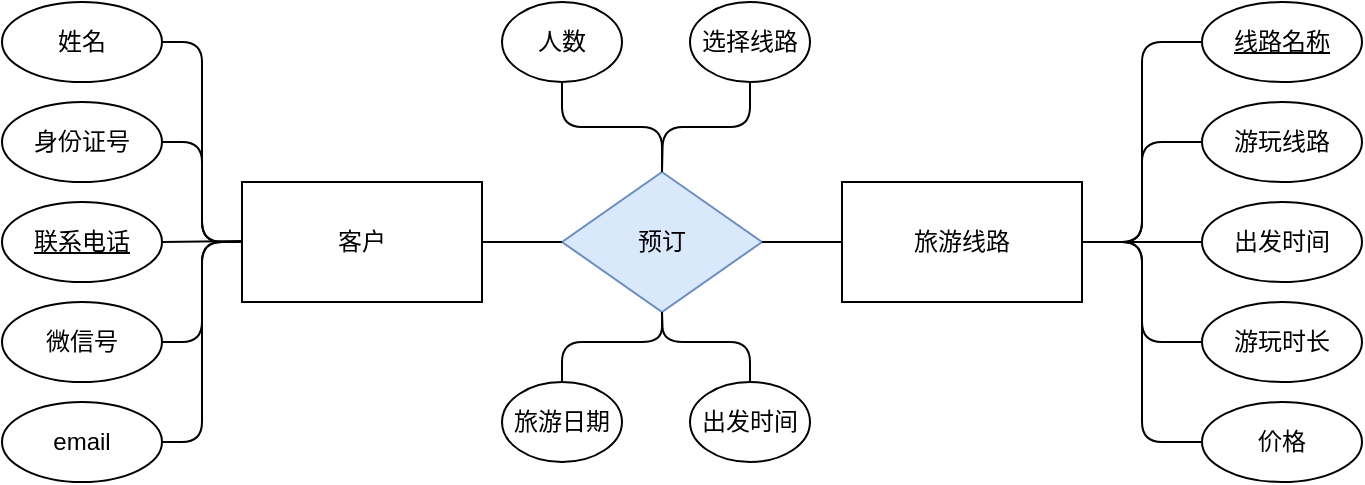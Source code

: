 <mxfile version="18.0.2" type="github">
  <diagram id="EvkQwfIg-MTEZzp14lQZ" name="Page-1">
    <mxGraphModel dx="794" dy="559" grid="1" gridSize="10" guides="1" tooltips="1" connect="1" arrows="1" fold="1" page="1" pageScale="1" pageWidth="827" pageHeight="1169" math="0" shadow="0">
      <root>
        <mxCell id="0" />
        <mxCell id="1" parent="0" />
        <mxCell id="Ln0eg7T7kSujkwBYKmI1-4" value="客户" style="rounded=0;whiteSpace=wrap;html=1;sketch=0;" parent="1" vertex="1">
          <mxGeometry x="190" y="255" width="120" height="60" as="geometry" />
        </mxCell>
        <mxCell id="Ln0eg7T7kSujkwBYKmI1-5" value="预订" style="rhombus;whiteSpace=wrap;html=1;rounded=0;sketch=0;fillColor=#dae8fc;strokeColor=#6c8ebf;" parent="1" vertex="1">
          <mxGeometry x="350" y="250" width="100" height="70" as="geometry" />
        </mxCell>
        <mxCell id="Ln0eg7T7kSujkwBYKmI1-8" value="" style="endArrow=none;html=1;rounded=1;sketch=0;curved=0;entryX=0;entryY=0.5;entryDx=0;entryDy=0;exitX=1;exitY=0.5;exitDx=0;exitDy=0;" parent="1" source="Ln0eg7T7kSujkwBYKmI1-4" target="Ln0eg7T7kSujkwBYKmI1-5" edge="1">
          <mxGeometry width="50" height="50" relative="1" as="geometry">
            <mxPoint x="390" y="325" as="sourcePoint" />
            <mxPoint x="440" y="275" as="targetPoint" />
          </mxGeometry>
        </mxCell>
        <mxCell id="Ln0eg7T7kSujkwBYKmI1-9" value="" style="endArrow=none;html=1;rounded=1;sketch=0;curved=0;exitX=1;exitY=0.5;exitDx=0;exitDy=0;startArrow=none;" parent="1" source="Ln0eg7T7kSujkwBYKmI1-6" edge="1">
          <mxGeometry width="50" height="50" relative="1" as="geometry">
            <mxPoint x="464" y="284.5" as="sourcePoint" />
            <mxPoint x="530" y="285" as="targetPoint" />
          </mxGeometry>
        </mxCell>
        <mxCell id="eUEyjkygyPjynnSKD_J5-10" style="edgeStyle=orthogonalEdgeStyle;curved=0;rounded=1;sketch=0;orthogonalLoop=1;jettySize=auto;html=1;exitX=0;exitY=0.5;exitDx=0;exitDy=0;entryX=1;entryY=0.5;entryDx=0;entryDy=0;endArrow=none;endFill=0;" edge="1" parent="1" source="eUEyjkygyPjynnSKD_J5-1" target="Ln0eg7T7kSujkwBYKmI1-6">
          <mxGeometry relative="1" as="geometry" />
        </mxCell>
        <mxCell id="eUEyjkygyPjynnSKD_J5-1" value="出发时间" style="ellipse;whiteSpace=wrap;html=1;rounded=0;sketch=0;shadow=0;gradientColor=none;perimeterSpacing=0;" vertex="1" parent="1">
          <mxGeometry x="670" y="265" width="80" height="40" as="geometry" />
        </mxCell>
        <mxCell id="eUEyjkygyPjynnSKD_J5-11" style="edgeStyle=orthogonalEdgeStyle;curved=0;rounded=1;sketch=0;orthogonalLoop=1;jettySize=auto;html=1;exitX=0;exitY=0.5;exitDx=0;exitDy=0;entryX=1;entryY=0.5;entryDx=0;entryDy=0;endArrow=none;endFill=0;" edge="1" parent="1" source="eUEyjkygyPjynnSKD_J5-2" target="Ln0eg7T7kSujkwBYKmI1-6">
          <mxGeometry relative="1" as="geometry" />
        </mxCell>
        <mxCell id="eUEyjkygyPjynnSKD_J5-2" value="游玩时长" style="ellipse;whiteSpace=wrap;html=1;rounded=0;sketch=0;" vertex="1" parent="1">
          <mxGeometry x="670" y="315" width="80" height="40" as="geometry" />
        </mxCell>
        <mxCell id="eUEyjkygyPjynnSKD_J5-12" style="edgeStyle=orthogonalEdgeStyle;curved=0;rounded=1;sketch=0;orthogonalLoop=1;jettySize=auto;html=1;entryX=1;entryY=0.5;entryDx=0;entryDy=0;endArrow=none;endFill=0;" edge="1" parent="1" source="eUEyjkygyPjynnSKD_J5-3" target="Ln0eg7T7kSujkwBYKmI1-6">
          <mxGeometry relative="1" as="geometry" />
        </mxCell>
        <mxCell id="eUEyjkygyPjynnSKD_J5-3" value="价格" style="ellipse;whiteSpace=wrap;html=1;rounded=0;sketch=0;" vertex="1" parent="1">
          <mxGeometry x="670" y="365" width="80" height="40" as="geometry" />
        </mxCell>
        <mxCell id="eUEyjkygyPjynnSKD_J5-9" style="edgeStyle=orthogonalEdgeStyle;curved=0;rounded=1;sketch=0;orthogonalLoop=1;jettySize=auto;html=1;exitX=0;exitY=0.5;exitDx=0;exitDy=0;entryX=1;entryY=0.5;entryDx=0;entryDy=0;endArrow=none;endFill=0;" edge="1" parent="1" source="eUEyjkygyPjynnSKD_J5-4" target="Ln0eg7T7kSujkwBYKmI1-6">
          <mxGeometry relative="1" as="geometry" />
        </mxCell>
        <mxCell id="eUEyjkygyPjynnSKD_J5-4" value="游玩线路" style="ellipse;whiteSpace=wrap;html=1;rounded=0;sketch=0;" vertex="1" parent="1">
          <mxGeometry x="670" y="215" width="80" height="40" as="geometry" />
        </mxCell>
        <mxCell id="eUEyjkygyPjynnSKD_J5-8" style="edgeStyle=orthogonalEdgeStyle;curved=0;rounded=1;sketch=0;orthogonalLoop=1;jettySize=auto;html=1;entryX=1;entryY=0.5;entryDx=0;entryDy=0;endArrow=none;endFill=0;" edge="1" parent="1" source="eUEyjkygyPjynnSKD_J5-5" target="Ln0eg7T7kSujkwBYKmI1-6">
          <mxGeometry relative="1" as="geometry" />
        </mxCell>
        <mxCell id="eUEyjkygyPjynnSKD_J5-5" value="线路名称" style="ellipse;whiteSpace=wrap;html=1;rounded=0;sketch=0;gradientColor=none;fontStyle=4" vertex="1" parent="1">
          <mxGeometry x="670" y="165" width="80" height="40" as="geometry" />
        </mxCell>
        <mxCell id="eUEyjkygyPjynnSKD_J5-19" style="edgeStyle=orthogonalEdgeStyle;curved=0;rounded=1;sketch=0;orthogonalLoop=1;jettySize=auto;html=1;exitX=1;exitY=0.5;exitDx=0;exitDy=0;entryX=0;entryY=0.5;entryDx=0;entryDy=0;endArrow=none;endFill=0;" edge="1" parent="1" source="eUEyjkygyPjynnSKD_J5-13" target="Ln0eg7T7kSujkwBYKmI1-4">
          <mxGeometry relative="1" as="geometry" />
        </mxCell>
        <mxCell id="eUEyjkygyPjynnSKD_J5-13" value="姓名" style="ellipse;whiteSpace=wrap;html=1;rounded=0;sketch=0;" vertex="1" parent="1">
          <mxGeometry x="70" y="165" width="80" height="40" as="geometry" />
        </mxCell>
        <mxCell id="Ln0eg7T7kSujkwBYKmI1-6" value="旅游线路" style="rounded=0;whiteSpace=wrap;html=1;sketch=0;" parent="1" vertex="1">
          <mxGeometry x="490" y="255" width="120" height="60" as="geometry" />
        </mxCell>
        <mxCell id="eUEyjkygyPjynnSKD_J5-14" value="" style="endArrow=none;html=1;rounded=1;sketch=0;curved=0;exitX=1;exitY=0.5;exitDx=0;exitDy=0;" edge="1" parent="1" source="Ln0eg7T7kSujkwBYKmI1-5" target="Ln0eg7T7kSujkwBYKmI1-6">
          <mxGeometry width="50" height="50" relative="1" as="geometry">
            <mxPoint x="450" y="285" as="sourcePoint" />
            <mxPoint x="530" y="285" as="targetPoint" />
          </mxGeometry>
        </mxCell>
        <mxCell id="eUEyjkygyPjynnSKD_J5-21" style="edgeStyle=orthogonalEdgeStyle;curved=0;rounded=1;sketch=0;orthogonalLoop=1;jettySize=auto;html=1;exitX=1;exitY=0.5;exitDx=0;exitDy=0;entryX=0;entryY=0.5;entryDx=0;entryDy=0;endArrow=none;endFill=0;" edge="1" parent="1" source="eUEyjkygyPjynnSKD_J5-15" target="Ln0eg7T7kSujkwBYKmI1-4">
          <mxGeometry relative="1" as="geometry" />
        </mxCell>
        <mxCell id="eUEyjkygyPjynnSKD_J5-15" value="身份证号" style="ellipse;whiteSpace=wrap;html=1;rounded=0;sketch=0;" vertex="1" parent="1">
          <mxGeometry x="70" y="215" width="80" height="40" as="geometry" />
        </mxCell>
        <mxCell id="eUEyjkygyPjynnSKD_J5-22" style="edgeStyle=orthogonalEdgeStyle;curved=0;rounded=1;sketch=0;orthogonalLoop=1;jettySize=auto;html=1;exitX=1;exitY=0.5;exitDx=0;exitDy=0;endArrow=none;endFill=0;" edge="1" parent="1" source="eUEyjkygyPjynnSKD_J5-16">
          <mxGeometry relative="1" as="geometry">
            <mxPoint x="190" y="284.529" as="targetPoint" />
          </mxGeometry>
        </mxCell>
        <mxCell id="eUEyjkygyPjynnSKD_J5-16" value="联系电话" style="ellipse;whiteSpace=wrap;html=1;rounded=0;sketch=0;fontStyle=4" vertex="1" parent="1">
          <mxGeometry x="70" y="265" width="80" height="40" as="geometry" />
        </mxCell>
        <mxCell id="eUEyjkygyPjynnSKD_J5-24" style="edgeStyle=orthogonalEdgeStyle;curved=0;rounded=1;sketch=0;orthogonalLoop=1;jettySize=auto;html=1;exitX=1;exitY=0.5;exitDx=0;exitDy=0;entryX=0;entryY=0.5;entryDx=0;entryDy=0;endArrow=none;endFill=0;" edge="1" parent="1" source="eUEyjkygyPjynnSKD_J5-17" target="Ln0eg7T7kSujkwBYKmI1-4">
          <mxGeometry relative="1" as="geometry" />
        </mxCell>
        <mxCell id="eUEyjkygyPjynnSKD_J5-17" value="微信号" style="ellipse;whiteSpace=wrap;html=1;rounded=0;sketch=0;" vertex="1" parent="1">
          <mxGeometry x="70" y="315" width="80" height="40" as="geometry" />
        </mxCell>
        <mxCell id="eUEyjkygyPjynnSKD_J5-25" style="edgeStyle=orthogonalEdgeStyle;curved=0;rounded=1;sketch=0;orthogonalLoop=1;jettySize=auto;html=1;entryX=0;entryY=0.5;entryDx=0;entryDy=0;endArrow=none;endFill=0;" edge="1" parent="1" source="eUEyjkygyPjynnSKD_J5-18" target="Ln0eg7T7kSujkwBYKmI1-4">
          <mxGeometry relative="1" as="geometry" />
        </mxCell>
        <mxCell id="eUEyjkygyPjynnSKD_J5-18" value="email" style="ellipse;whiteSpace=wrap;html=1;rounded=0;sketch=0;" vertex="1" parent="1">
          <mxGeometry x="70" y="365" width="80" height="40" as="geometry" />
        </mxCell>
        <mxCell id="eUEyjkygyPjynnSKD_J5-34" style="edgeStyle=orthogonalEdgeStyle;curved=0;rounded=1;sketch=0;orthogonalLoop=1;jettySize=auto;html=1;exitX=0.5;exitY=0;exitDx=0;exitDy=0;entryX=0.5;entryY=1;entryDx=0;entryDy=0;endArrow=none;endFill=0;" edge="1" parent="1" source="eUEyjkygyPjynnSKD_J5-27" target="Ln0eg7T7kSujkwBYKmI1-5">
          <mxGeometry relative="1" as="geometry" />
        </mxCell>
        <mxCell id="eUEyjkygyPjynnSKD_J5-27" value="旅游日期" style="ellipse;whiteSpace=wrap;html=1;rounded=0;sketch=0;" vertex="1" parent="1">
          <mxGeometry x="320" y="355" width="60" height="40" as="geometry" />
        </mxCell>
        <mxCell id="eUEyjkygyPjynnSKD_J5-33" style="edgeStyle=orthogonalEdgeStyle;curved=0;rounded=1;sketch=0;orthogonalLoop=1;jettySize=auto;html=1;exitX=0.5;exitY=1;exitDx=0;exitDy=0;endArrow=none;endFill=0;" edge="1" parent="1" source="eUEyjkygyPjynnSKD_J5-28">
          <mxGeometry relative="1" as="geometry">
            <mxPoint x="400" y="250" as="targetPoint" />
          </mxGeometry>
        </mxCell>
        <mxCell id="eUEyjkygyPjynnSKD_J5-28" value="选择线路" style="ellipse;whiteSpace=wrap;html=1;rounded=0;sketch=0;" vertex="1" parent="1">
          <mxGeometry x="414" y="165" width="60" height="40" as="geometry" />
        </mxCell>
        <mxCell id="eUEyjkygyPjynnSKD_J5-35" style="edgeStyle=orthogonalEdgeStyle;curved=0;rounded=1;sketch=0;orthogonalLoop=1;jettySize=auto;html=1;exitX=0.5;exitY=0;exitDx=0;exitDy=0;endArrow=none;endFill=0;" edge="1" parent="1" source="eUEyjkygyPjynnSKD_J5-29">
          <mxGeometry relative="1" as="geometry">
            <mxPoint x="400" y="320" as="targetPoint" />
          </mxGeometry>
        </mxCell>
        <mxCell id="eUEyjkygyPjynnSKD_J5-29" value="出发时间" style="ellipse;whiteSpace=wrap;html=1;rounded=0;sketch=0;" vertex="1" parent="1">
          <mxGeometry x="414" y="355" width="60" height="40" as="geometry" />
        </mxCell>
        <mxCell id="eUEyjkygyPjynnSKD_J5-32" style="edgeStyle=orthogonalEdgeStyle;curved=0;rounded=1;sketch=0;orthogonalLoop=1;jettySize=auto;html=1;exitX=0.5;exitY=1;exitDx=0;exitDy=0;entryX=0.5;entryY=0;entryDx=0;entryDy=0;endArrow=none;endFill=0;" edge="1" parent="1" source="eUEyjkygyPjynnSKD_J5-31" target="Ln0eg7T7kSujkwBYKmI1-5">
          <mxGeometry relative="1" as="geometry" />
        </mxCell>
        <mxCell id="eUEyjkygyPjynnSKD_J5-31" value="人数" style="ellipse;whiteSpace=wrap;html=1;rounded=0;sketch=0;" vertex="1" parent="1">
          <mxGeometry x="320" y="165" width="60" height="40" as="geometry" />
        </mxCell>
      </root>
    </mxGraphModel>
  </diagram>
</mxfile>
